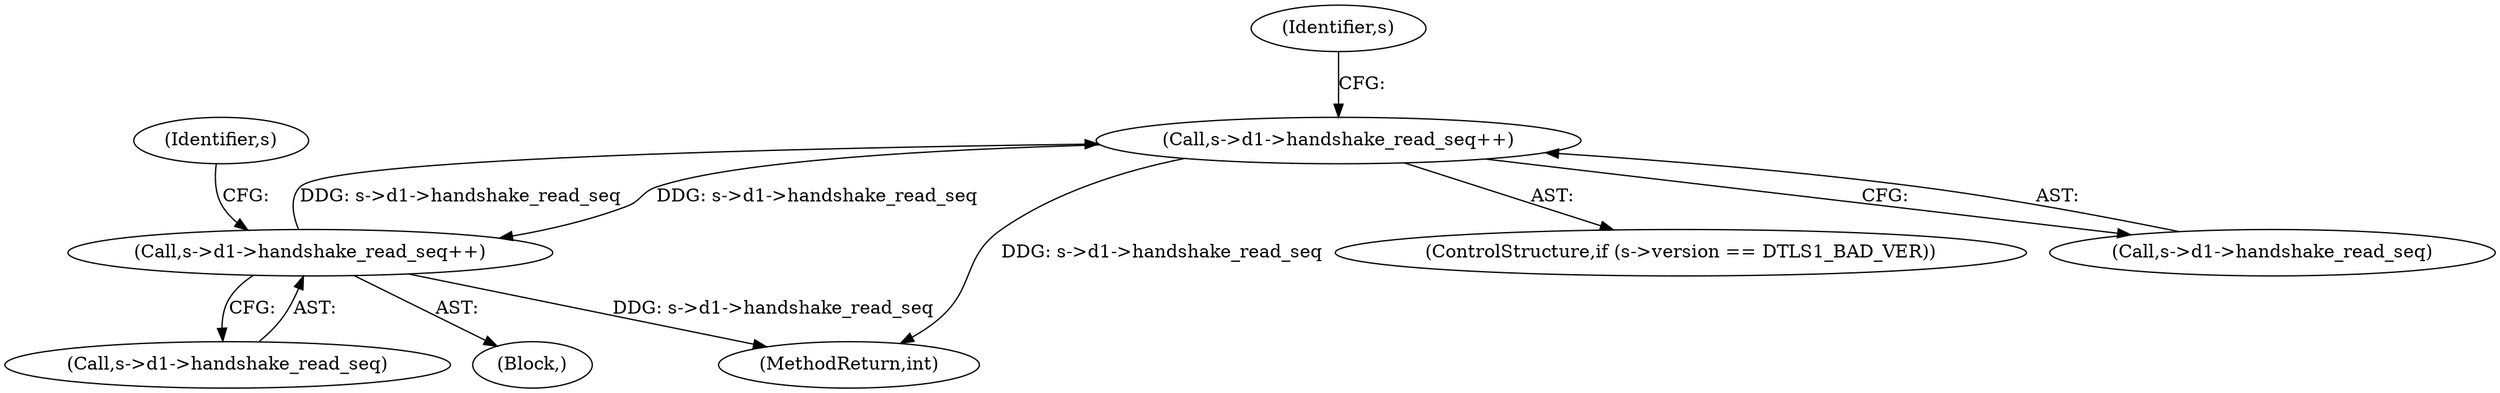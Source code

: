 digraph "0_openssl_103b171d8fc282ef435f8de9afbf7782e312961f_3@API" {
"1001409" [label="(Call,s->d1->handshake_read_seq++)"];
"1000942" [label="(Call,s->d1->handshake_read_seq++)"];
"1001409" [label="(Call,s->d1->handshake_read_seq++)"];
"1001697" [label="(MethodReturn,int)"];
"1001409" [label="(Call,s->d1->handshake_read_seq++)"];
"1000943" [label="(Call,s->d1->handshake_read_seq)"];
"1001403" [label="(ControlStructure,if (s->version == DTLS1_BAD_VER))"];
"1000942" [label="(Call,s->d1->handshake_read_seq++)"];
"1000941" [label="(Block,)"];
"1000950" [label="(Identifier,s)"];
"1001417" [label="(Identifier,s)"];
"1001410" [label="(Call,s->d1->handshake_read_seq)"];
"1001409" -> "1001403"  [label="AST: "];
"1001409" -> "1001410"  [label="CFG: "];
"1001410" -> "1001409"  [label="AST: "];
"1001417" -> "1001409"  [label="CFG: "];
"1001409" -> "1001697"  [label="DDG: s->d1->handshake_read_seq"];
"1001409" -> "1000942"  [label="DDG: s->d1->handshake_read_seq"];
"1000942" -> "1001409"  [label="DDG: s->d1->handshake_read_seq"];
"1000942" -> "1000941"  [label="AST: "];
"1000942" -> "1000943"  [label="CFG: "];
"1000943" -> "1000942"  [label="AST: "];
"1000950" -> "1000942"  [label="CFG: "];
"1000942" -> "1001697"  [label="DDG: s->d1->handshake_read_seq"];
}
